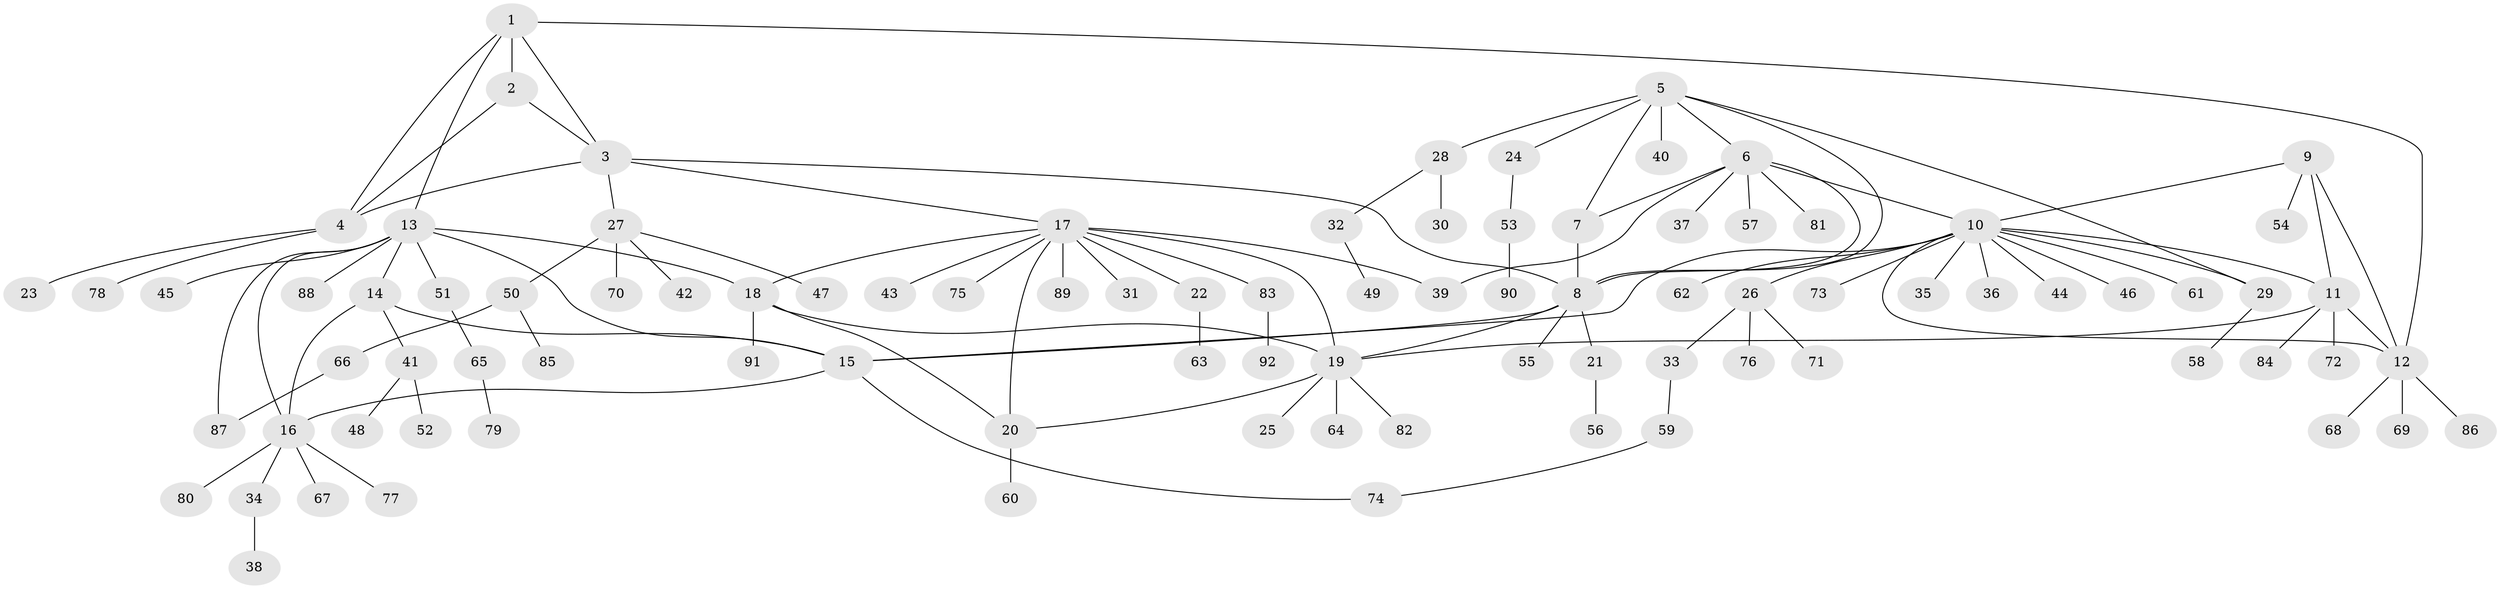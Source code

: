 // coarse degree distribution, {3: 0.07142857142857142, 6: 0.05714285714285714, 7: 0.02857142857142857, 17: 0.014285714285714285, 10: 0.014285714285714285, 8: 0.014285714285714285, 5: 0.014285714285714285, 12: 0.014285714285714285, 1: 0.6714285714285714, 2: 0.07142857142857142, 4: 0.02857142857142857}
// Generated by graph-tools (version 1.1) at 2025/24/03/03/25 07:24:18]
// undirected, 92 vertices, 116 edges
graph export_dot {
graph [start="1"]
  node [color=gray90,style=filled];
  1;
  2;
  3;
  4;
  5;
  6;
  7;
  8;
  9;
  10;
  11;
  12;
  13;
  14;
  15;
  16;
  17;
  18;
  19;
  20;
  21;
  22;
  23;
  24;
  25;
  26;
  27;
  28;
  29;
  30;
  31;
  32;
  33;
  34;
  35;
  36;
  37;
  38;
  39;
  40;
  41;
  42;
  43;
  44;
  45;
  46;
  47;
  48;
  49;
  50;
  51;
  52;
  53;
  54;
  55;
  56;
  57;
  58;
  59;
  60;
  61;
  62;
  63;
  64;
  65;
  66;
  67;
  68;
  69;
  70;
  71;
  72;
  73;
  74;
  75;
  76;
  77;
  78;
  79;
  80;
  81;
  82;
  83;
  84;
  85;
  86;
  87;
  88;
  89;
  90;
  91;
  92;
  1 -- 2;
  1 -- 3;
  1 -- 4;
  1 -- 12;
  1 -- 13;
  2 -- 3;
  2 -- 4;
  3 -- 4;
  3 -- 8;
  3 -- 17;
  3 -- 27;
  4 -- 23;
  4 -- 78;
  5 -- 6;
  5 -- 7;
  5 -- 8;
  5 -- 24;
  5 -- 28;
  5 -- 29;
  5 -- 40;
  6 -- 7;
  6 -- 8;
  6 -- 10;
  6 -- 37;
  6 -- 39;
  6 -- 57;
  6 -- 81;
  7 -- 8;
  8 -- 15;
  8 -- 19;
  8 -- 21;
  8 -- 55;
  9 -- 10;
  9 -- 11;
  9 -- 12;
  9 -- 54;
  10 -- 11;
  10 -- 12;
  10 -- 15;
  10 -- 26;
  10 -- 29;
  10 -- 35;
  10 -- 36;
  10 -- 44;
  10 -- 46;
  10 -- 61;
  10 -- 62;
  10 -- 73;
  11 -- 12;
  11 -- 19;
  11 -- 72;
  11 -- 84;
  12 -- 68;
  12 -- 69;
  12 -- 86;
  13 -- 14;
  13 -- 15;
  13 -- 16;
  13 -- 18;
  13 -- 45;
  13 -- 51;
  13 -- 87;
  13 -- 88;
  14 -- 15;
  14 -- 16;
  14 -- 41;
  15 -- 16;
  15 -- 74;
  16 -- 34;
  16 -- 67;
  16 -- 77;
  16 -- 80;
  17 -- 18;
  17 -- 19;
  17 -- 20;
  17 -- 22;
  17 -- 31;
  17 -- 39;
  17 -- 43;
  17 -- 75;
  17 -- 83;
  17 -- 89;
  18 -- 19;
  18 -- 20;
  18 -- 91;
  19 -- 20;
  19 -- 25;
  19 -- 64;
  19 -- 82;
  20 -- 60;
  21 -- 56;
  22 -- 63;
  24 -- 53;
  26 -- 33;
  26 -- 71;
  26 -- 76;
  27 -- 42;
  27 -- 47;
  27 -- 50;
  27 -- 70;
  28 -- 30;
  28 -- 32;
  29 -- 58;
  32 -- 49;
  33 -- 59;
  34 -- 38;
  41 -- 48;
  41 -- 52;
  50 -- 66;
  50 -- 85;
  51 -- 65;
  53 -- 90;
  59 -- 74;
  65 -- 79;
  66 -- 87;
  83 -- 92;
}
